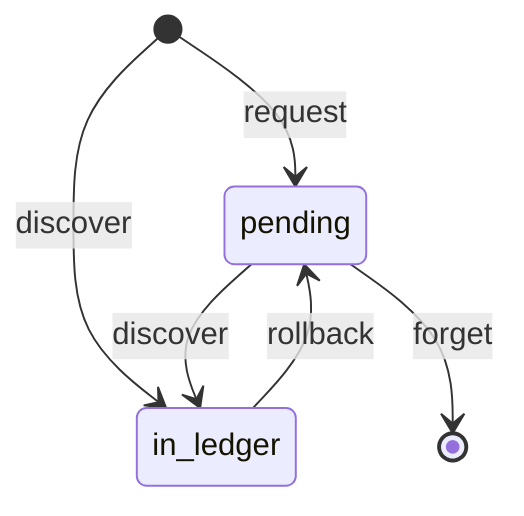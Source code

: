 stateDiagram
  [*] --> pending: request
  [*] --> in_ledger: discover
  pending --> in_ledger: discover
  pending --> [*]: forget
  in_ledger --> pending: rollback